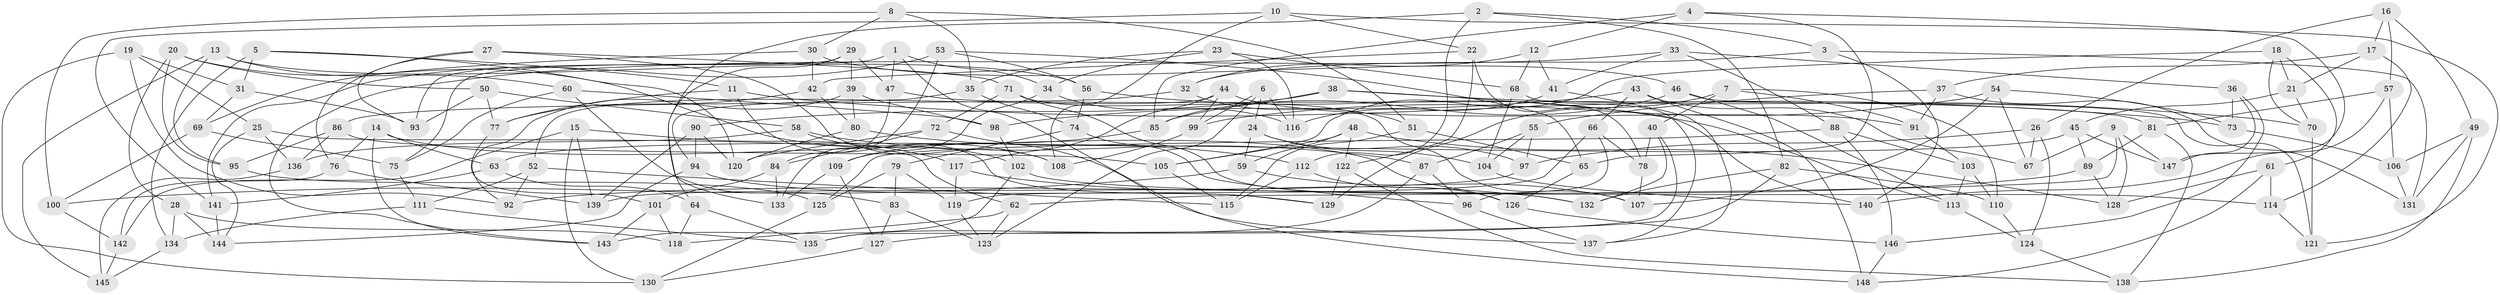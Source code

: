 // coarse degree distribution, {4: 0.7159090909090909, 8: 0.06818181818181818, 7: 0.06818181818181818, 3: 0.045454545454545456, 11: 0.022727272727272728, 5: 0.011363636363636364, 9: 0.03409090909090909, 10: 0.011363636363636364, 6: 0.022727272727272728}
// Generated by graph-tools (version 1.1) at 2025/01/03/04/25 22:01:33]
// undirected, 148 vertices, 296 edges
graph export_dot {
graph [start="1"]
  node [color=gray90,style=filled];
  1;
  2;
  3;
  4;
  5;
  6;
  7;
  8;
  9;
  10;
  11;
  12;
  13;
  14;
  15;
  16;
  17;
  18;
  19;
  20;
  21;
  22;
  23;
  24;
  25;
  26;
  27;
  28;
  29;
  30;
  31;
  32;
  33;
  34;
  35;
  36;
  37;
  38;
  39;
  40;
  41;
  42;
  43;
  44;
  45;
  46;
  47;
  48;
  49;
  50;
  51;
  52;
  53;
  54;
  55;
  56;
  57;
  58;
  59;
  60;
  61;
  62;
  63;
  64;
  65;
  66;
  67;
  68;
  69;
  70;
  71;
  72;
  73;
  74;
  75;
  76;
  77;
  78;
  79;
  80;
  81;
  82;
  83;
  84;
  85;
  86;
  87;
  88;
  89;
  90;
  91;
  92;
  93;
  94;
  95;
  96;
  97;
  98;
  99;
  100;
  101;
  102;
  103;
  104;
  105;
  106;
  107;
  108;
  109;
  110;
  111;
  112;
  113;
  114;
  115;
  116;
  117;
  118;
  119;
  120;
  121;
  122;
  123;
  124;
  125;
  126;
  127;
  128;
  129;
  130;
  131;
  132;
  133;
  134;
  135;
  136;
  137;
  138;
  139;
  140;
  141;
  142;
  143;
  144;
  145;
  146;
  147;
  148;
  1 -- 148;
  1 -- 34;
  1 -- 47;
  1 -- 75;
  2 -- 82;
  2 -- 112;
  2 -- 3;
  2 -- 64;
  3 -- 131;
  3 -- 140;
  3 -- 32;
  4 -- 65;
  4 -- 12;
  4 -- 85;
  4 -- 147;
  5 -- 120;
  5 -- 11;
  5 -- 134;
  5 -- 31;
  6 -- 24;
  6 -- 123;
  6 -- 116;
  6 -- 99;
  7 -- 129;
  7 -- 91;
  7 -- 110;
  7 -- 40;
  8 -- 35;
  8 -- 30;
  8 -- 51;
  8 -- 100;
  9 -- 128;
  9 -- 147;
  9 -- 67;
  9 -- 62;
  10 -- 22;
  10 -- 141;
  10 -- 108;
  10 -- 121;
  11 -- 129;
  11 -- 77;
  11 -- 73;
  12 -- 41;
  12 -- 32;
  12 -- 68;
  13 -- 56;
  13 -- 95;
  13 -- 145;
  13 -- 60;
  14 -- 143;
  14 -- 76;
  14 -- 63;
  14 -- 126;
  15 -- 142;
  15 -- 130;
  15 -- 117;
  15 -- 139;
  16 -- 49;
  16 -- 17;
  16 -- 26;
  16 -- 57;
  17 -- 21;
  17 -- 114;
  17 -- 37;
  18 -- 70;
  18 -- 21;
  18 -- 61;
  18 -- 105;
  19 -- 25;
  19 -- 31;
  19 -- 92;
  19 -- 130;
  20 -- 95;
  20 -- 28;
  20 -- 50;
  20 -- 108;
  21 -- 45;
  21 -- 70;
  22 -- 78;
  22 -- 122;
  22 -- 42;
  23 -- 116;
  23 -- 35;
  23 -- 68;
  23 -- 34;
  24 -- 104;
  24 -- 59;
  24 -- 97;
  25 -- 62;
  25 -- 136;
  25 -- 144;
  26 -- 67;
  26 -- 124;
  26 -- 97;
  27 -- 71;
  27 -- 76;
  27 -- 93;
  27 -- 108;
  28 -- 144;
  28 -- 134;
  28 -- 118;
  29 -- 47;
  29 -- 93;
  29 -- 39;
  29 -- 133;
  30 -- 69;
  30 -- 42;
  30 -- 46;
  31 -- 69;
  31 -- 93;
  32 -- 86;
  32 -- 51;
  33 -- 41;
  33 -- 36;
  33 -- 143;
  33 -- 88;
  34 -- 109;
  34 -- 116;
  35 -- 74;
  35 -- 94;
  36 -- 147;
  36 -- 146;
  36 -- 73;
  37 -- 91;
  37 -- 55;
  37 -- 131;
  38 -- 140;
  38 -- 70;
  38 -- 85;
  38 -- 90;
  39 -- 98;
  39 -- 80;
  39 -- 92;
  40 -- 78;
  40 -- 135;
  40 -- 132;
  41 -- 137;
  41 -- 116;
  42 -- 77;
  42 -- 80;
  43 -- 67;
  43 -- 66;
  43 -- 98;
  43 -- 148;
  44 -- 52;
  44 -- 117;
  44 -- 91;
  44 -- 99;
  45 -- 147;
  45 -- 63;
  45 -- 89;
  46 -- 113;
  46 -- 121;
  46 -- 85;
  47 -- 81;
  47 -- 84;
  48 -- 128;
  48 -- 59;
  48 -- 105;
  48 -- 122;
  49 -- 106;
  49 -- 138;
  49 -- 131;
  50 -- 93;
  50 -- 77;
  50 -- 58;
  51 -- 115;
  51 -- 65;
  52 -- 115;
  52 -- 111;
  52 -- 92;
  53 -- 141;
  53 -- 65;
  53 -- 133;
  53 -- 56;
  54 -- 99;
  54 -- 67;
  54 -- 107;
  54 -- 73;
  55 -- 87;
  55 -- 97;
  55 -- 104;
  56 -- 113;
  56 -- 74;
  57 -- 106;
  57 -- 140;
  57 -- 81;
  58 -- 87;
  58 -- 102;
  58 -- 136;
  59 -- 100;
  59 -- 107;
  60 -- 83;
  60 -- 75;
  60 -- 98;
  61 -- 114;
  61 -- 148;
  61 -- 128;
  62 -- 118;
  62 -- 123;
  63 -- 64;
  63 -- 141;
  64 -- 118;
  64 -- 135;
  65 -- 126;
  66 -- 96;
  66 -- 119;
  66 -- 78;
  68 -- 104;
  68 -- 137;
  69 -- 100;
  69 -- 75;
  70 -- 121;
  71 -- 132;
  71 -- 107;
  71 -- 72;
  72 -- 84;
  72 -- 137;
  72 -- 120;
  73 -- 106;
  74 -- 79;
  74 -- 96;
  75 -- 111;
  76 -- 142;
  76 -- 139;
  77 -- 101;
  78 -- 107;
  79 -- 83;
  79 -- 119;
  79 -- 125;
  80 -- 112;
  80 -- 120;
  81 -- 89;
  81 -- 138;
  82 -- 132;
  82 -- 127;
  82 -- 110;
  83 -- 123;
  83 -- 127;
  84 -- 133;
  84 -- 101;
  85 -- 109;
  86 -- 105;
  86 -- 95;
  86 -- 136;
  87 -- 135;
  87 -- 96;
  88 -- 146;
  88 -- 125;
  88 -- 103;
  89 -- 128;
  89 -- 92;
  90 -- 94;
  90 -- 120;
  90 -- 139;
  91 -- 103;
  94 -- 129;
  94 -- 144;
  95 -- 125;
  96 -- 137;
  97 -- 139;
  98 -- 102;
  99 -- 108;
  100 -- 142;
  101 -- 143;
  101 -- 118;
  102 -- 143;
  102 -- 114;
  103 -- 110;
  103 -- 113;
  104 -- 140;
  105 -- 115;
  106 -- 131;
  109 -- 133;
  109 -- 127;
  110 -- 124;
  111 -- 135;
  111 -- 134;
  112 -- 115;
  112 -- 126;
  113 -- 124;
  114 -- 121;
  117 -- 132;
  117 -- 119;
  119 -- 123;
  122 -- 129;
  122 -- 138;
  124 -- 138;
  125 -- 130;
  126 -- 146;
  127 -- 130;
  134 -- 145;
  136 -- 145;
  141 -- 144;
  142 -- 145;
  146 -- 148;
}
